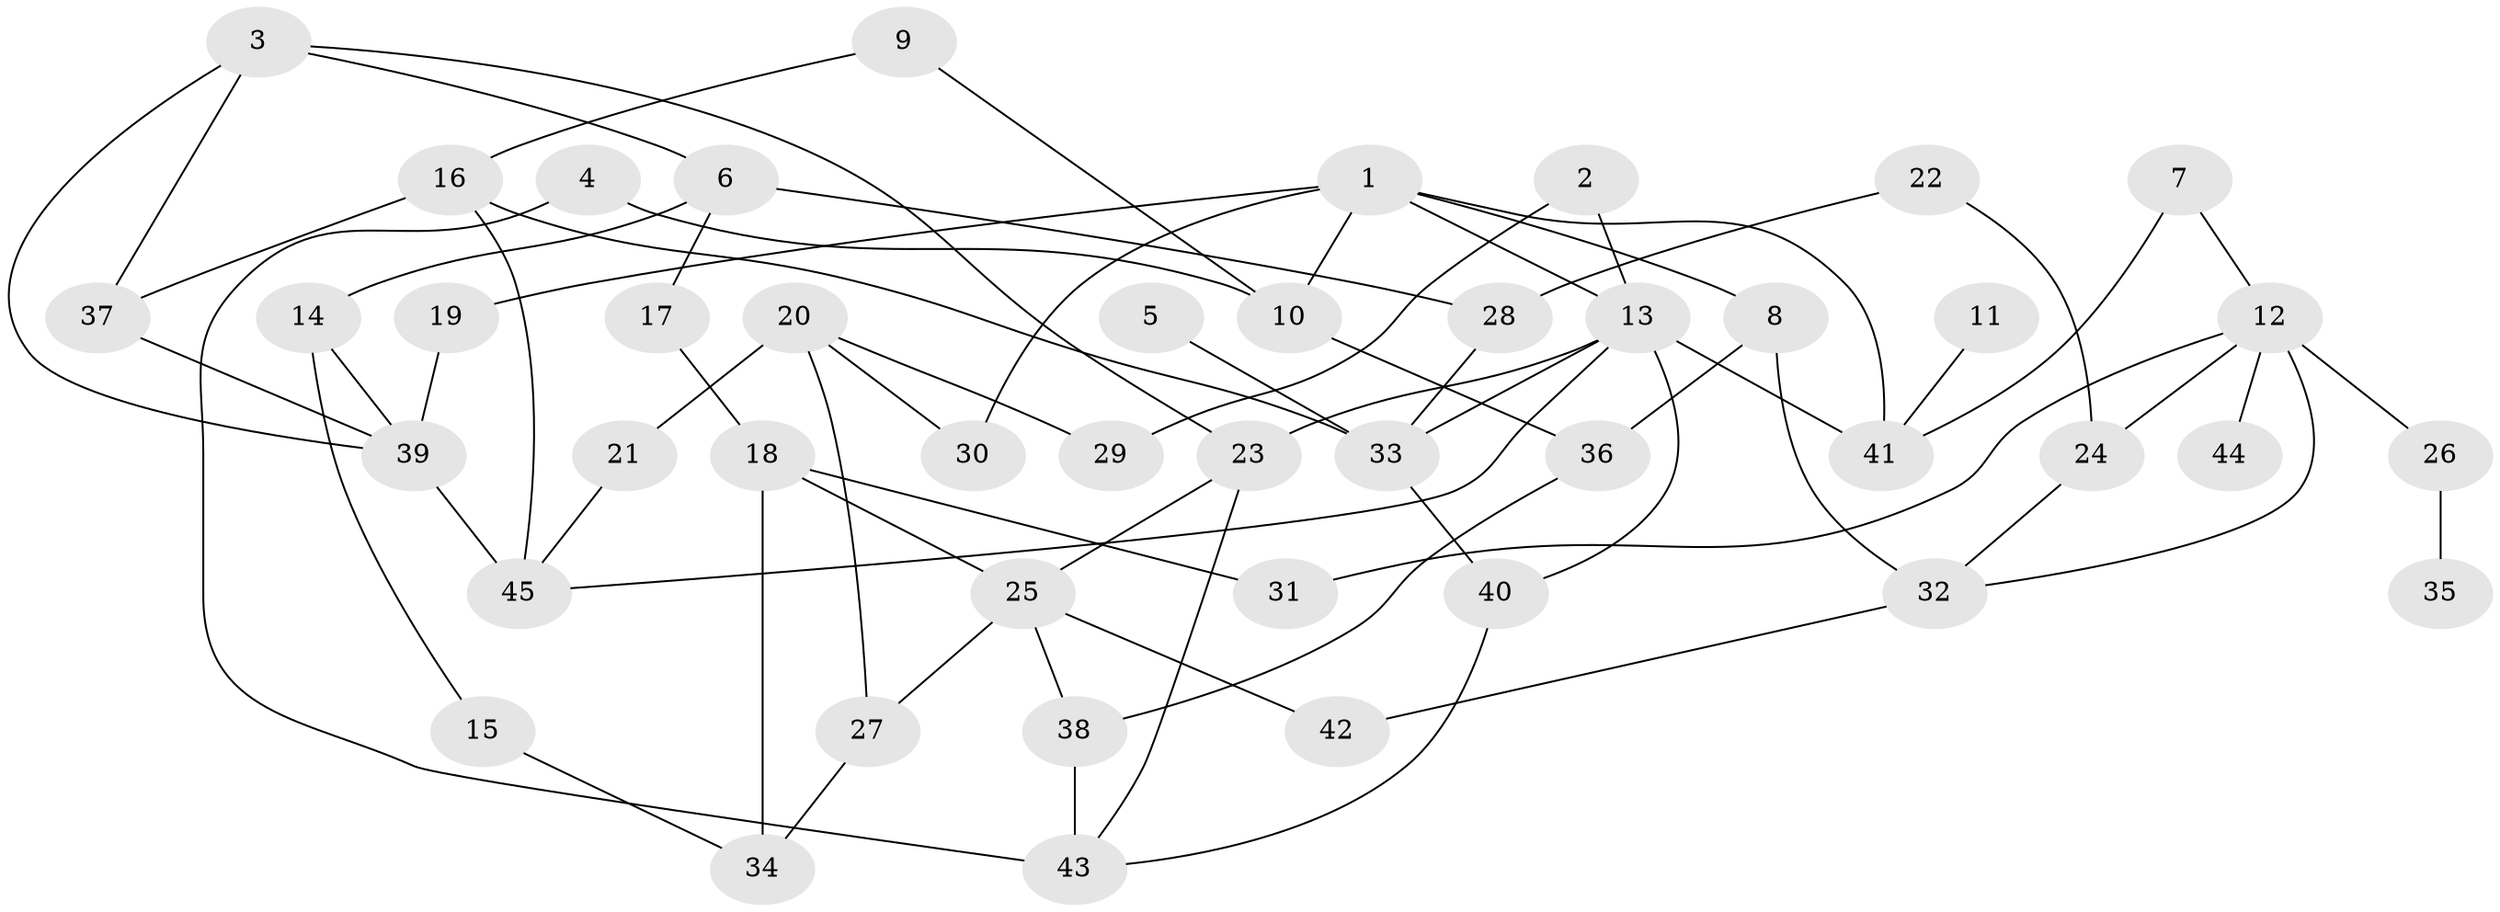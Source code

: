 // original degree distribution, {5: 0.07865168539325842, 9: 0.011235955056179775, 7: 0.02247191011235955, 4: 0.11235955056179775, 3: 0.21348314606741572, 2: 0.30337078651685395, 1: 0.23595505617977527, 6: 0.02247191011235955}
// Generated by graph-tools (version 1.1) at 2025/00/03/09/25 03:00:57]
// undirected, 45 vertices, 70 edges
graph export_dot {
graph [start="1"]
  node [color=gray90,style=filled];
  1;
  2;
  3;
  4;
  5;
  6;
  7;
  8;
  9;
  10;
  11;
  12;
  13;
  14;
  15;
  16;
  17;
  18;
  19;
  20;
  21;
  22;
  23;
  24;
  25;
  26;
  27;
  28;
  29;
  30;
  31;
  32;
  33;
  34;
  35;
  36;
  37;
  38;
  39;
  40;
  41;
  42;
  43;
  44;
  45;
  1 -- 8 [weight=1.0];
  1 -- 10 [weight=1.0];
  1 -- 13 [weight=1.0];
  1 -- 19 [weight=1.0];
  1 -- 30 [weight=1.0];
  1 -- 41 [weight=1.0];
  2 -- 13 [weight=1.0];
  2 -- 29 [weight=1.0];
  3 -- 6 [weight=1.0];
  3 -- 23 [weight=1.0];
  3 -- 37 [weight=1.0];
  3 -- 39 [weight=1.0];
  4 -- 10 [weight=1.0];
  4 -- 43 [weight=1.0];
  5 -- 33 [weight=1.0];
  6 -- 14 [weight=1.0];
  6 -- 17 [weight=1.0];
  6 -- 28 [weight=1.0];
  7 -- 12 [weight=1.0];
  7 -- 41 [weight=1.0];
  8 -- 32 [weight=1.0];
  8 -- 36 [weight=1.0];
  9 -- 10 [weight=1.0];
  9 -- 16 [weight=1.0];
  10 -- 36 [weight=1.0];
  11 -- 41 [weight=1.0];
  12 -- 24 [weight=1.0];
  12 -- 26 [weight=1.0];
  12 -- 31 [weight=1.0];
  12 -- 32 [weight=1.0];
  12 -- 44 [weight=1.0];
  13 -- 23 [weight=2.0];
  13 -- 33 [weight=1.0];
  13 -- 40 [weight=1.0];
  13 -- 41 [weight=1.0];
  13 -- 45 [weight=1.0];
  14 -- 15 [weight=1.0];
  14 -- 39 [weight=2.0];
  15 -- 34 [weight=1.0];
  16 -- 33 [weight=1.0];
  16 -- 37 [weight=1.0];
  16 -- 45 [weight=1.0];
  17 -- 18 [weight=1.0];
  18 -- 25 [weight=2.0];
  18 -- 31 [weight=1.0];
  18 -- 34 [weight=1.0];
  19 -- 39 [weight=1.0];
  20 -- 21 [weight=1.0];
  20 -- 27 [weight=2.0];
  20 -- 29 [weight=1.0];
  20 -- 30 [weight=1.0];
  21 -- 45 [weight=1.0];
  22 -- 24 [weight=1.0];
  22 -- 28 [weight=1.0];
  23 -- 25 [weight=1.0];
  23 -- 43 [weight=1.0];
  24 -- 32 [weight=1.0];
  25 -- 27 [weight=1.0];
  25 -- 38 [weight=1.0];
  25 -- 42 [weight=1.0];
  26 -- 35 [weight=2.0];
  27 -- 34 [weight=1.0];
  28 -- 33 [weight=1.0];
  32 -- 42 [weight=1.0];
  33 -- 40 [weight=1.0];
  36 -- 38 [weight=1.0];
  37 -- 39 [weight=1.0];
  38 -- 43 [weight=2.0];
  39 -- 45 [weight=2.0];
  40 -- 43 [weight=1.0];
}
